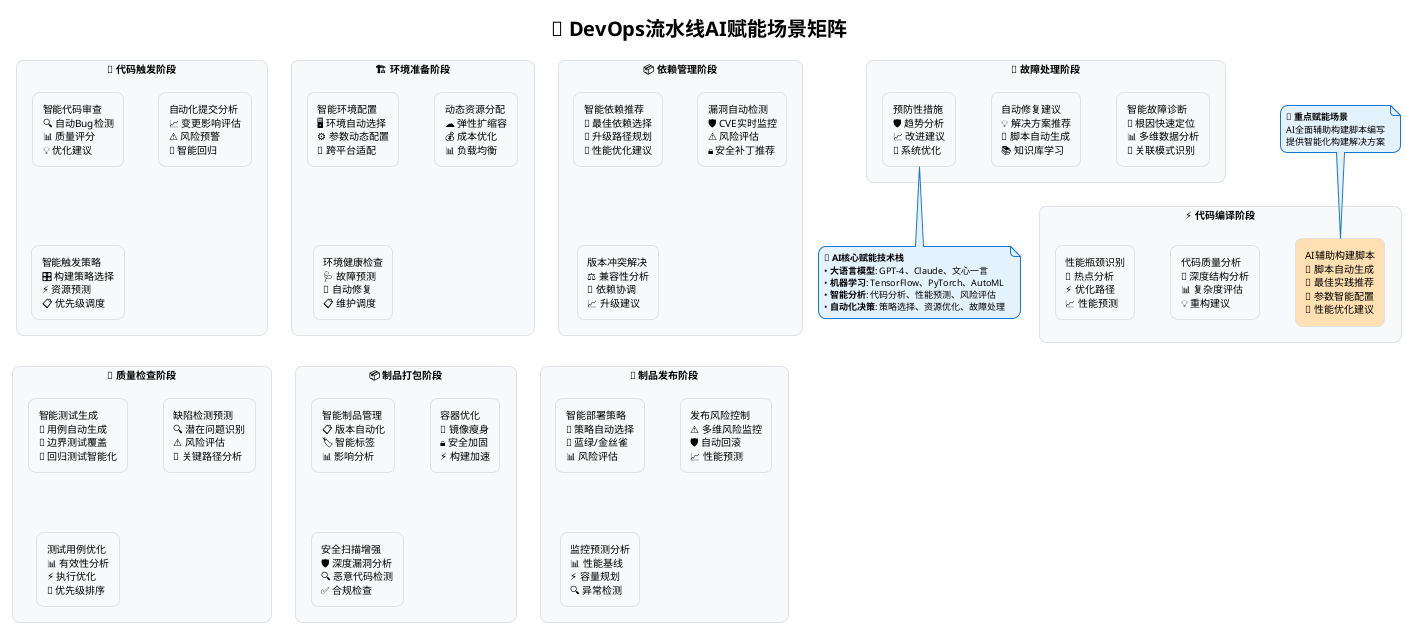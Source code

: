 @startuml AI赋能场景矩阵图
!theme plain
skinparam backgroundColor White
skinparam roundCorner 15
skinparam shadowing false

' 定义颜色主题
skinparam rectangle {
  BackgroundColor #F8F9FA
  BorderColor #DEE2E6
  FontColor Black
  FontSize 10
}

skinparam note {
  BackgroundColor #E3F2FD
  BorderColor #1976D2
  FontColor Black
  FontSize 9
}

title <size:20><b>🤖 DevOps流水线AI赋能场景矩阵</b></size>

' 创建矩阵布局
rectangle "🎯 代码触发阶段" as stage1 {
  rectangle "智能代码审查\n🔍 自动Bug检测\n📊 质量评分\n💡 优化建议" as ai1
  rectangle "自动化提交分析\n📈 变更影响评估\n⚠️ 风险预警\n🔄 智能回归" as ai2
  rectangle "智能触发策略\n🎛️ 构建策略选择\n⚡ 资源预测\n📋 优先级调度" as ai3
}

rectangle "🏗️ 环境准备阶段" as stage2 {
  rectangle "智能环境配置\n🖥️ 环境自动选择\n⚙️ 参数动态配置\n📱 跨平台适配" as ai4
  rectangle "动态资源分配\n☁️ 弹性扩缩容\n💰 成本优化\n📊 负载均衡" as ai5
  rectangle "环境健康检查\n🩺 故障预测\n🔧 自动修复\n📋 维护调度" as ai6
}

rectangle "📦 依赖管理阶段" as stage3 {
  rectangle "智能依赖推荐\n🎯 最佳依赖选择\n🔄 升级路径规划\n🚀 性能优化建议" as ai7
  rectangle "漏洞自动检测\n🛡️ CVE实时监控\n⚠️ 风险评估\n🔒 安全补丁推荐" as ai8
  rectangle "版本冲突解决\n⚖️ 兼容性分析\n🔗 依赖协调\n📈 升级建议" as ai9
}

rectangle "⚡ 代码编译阶段" as stage4 {
  rectangle "AI辅助构建脚本\n📜 脚本自动生成\n🎯 最佳实践推荐\n🔧 参数智能配置\n🚀 性能优化建议" as ai_script #FFE0B2
  rectangle "代码质量分析\n🔬 深度结构分析\n📊 复杂度评估\n💡 重构建议" as ai10
  rectangle "性能瓶颈识别\n🎯 热点分析\n⚡ 优化路径\n📈 性能预测" as ai11
}

rectangle "🧪 质量检查阶段" as stage5 {
  rectangle "智能测试生成\n🤖 用例自动生成\n🎯 边界测试覆盖\n🔄 回归测试智能化" as ai12
  rectangle "缺陷检测预测\n🔍 潜在问题识别\n⚠️ 风险评估\n🎯 关键路径分析" as ai13
  rectangle "测试用例优化\n📊 有效性分析\n⚡ 执行优化\n🎯 优先级排序" as ai14
}

rectangle "📦 制品打包阶段" as stage6 {
  rectangle "智能制品管理\n📋 版本自动化\n🏷️ 智能标签\n📊 影响分析" as ai15
  rectangle "容器优化\n🐳 镜像瘦身\n🔒 安全加固\n⚡ 构建加速" as ai16
  rectangle "安全扫描增强\n🛡️ 深度漏洞分析\n🔍 恶意代码检测\n✅ 合规检查" as ai17
}

rectangle "🚀 制品发布阶段" as stage7 {
  rectangle "智能部署策略\n🎯 策略自动选择\n🔄 蓝绿/金丝雀\n📊 风险评估" as ai18
  rectangle "发布风险控制\n⚠️ 多维风险监控\n🛡️ 自动回滚\n📈 性能预测" as ai19
  rectangle "监控预测分析\n📊 性能基线\n⚡ 容量规划\n🔍 异常检测" as ai20
}

rectangle "🔧 故障处理阶段" as stage8 {
  rectangle "智能故障诊断\n🎯 根因快速定位\n📊 多维数据分析\n🔗 关联模式识别" as ai21
  rectangle "自动修复建议\n💡 解决方案推荐\n🤖 脚本自动生成\n📚 知识库学习" as ai22
  rectangle "预防性措施\n🛡️ 趋势分析\n📈 改进建议\n🔧 系统优化" as ai23
}

' 添加AI核心能力说明
note bottom
  <b>🎯 AI核心赋能技术栈</b>
  • <b>大语言模型</b>: GPT-4、Claude、文心一言
  • <b>机器学习</b>: TensorFlow、PyTorch、AutoML
  • <b>智能分析</b>: 代码分析、性能预测、风险评估
  • <b>自动化决策</b>: 策略选择、资源优化、故障处理
end note

' 特别标注构建脚本AI辅助
note top of ai_script
  <b>🌟 重点赋能场景</b>
  AI全面辅助构建脚本编写
  提供智能化构建解决方案
end note

@enduml
